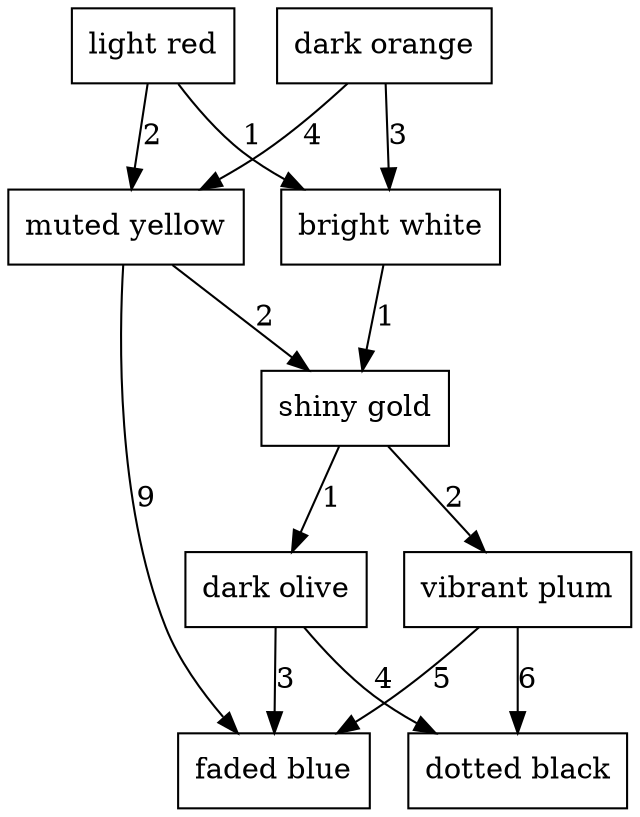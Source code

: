 digraph g {
  node [shape=box];
"light red" -> "bright white" [ label = "1" ];
"light red" -> "muted yellow" [ label = "2" ];
"dark orange" -> "bright white" [ label = "3" ];
"dark orange" -> "muted yellow" [ label = "4" ];
"bright white" -> "shiny gold" [ label = "1" ];
"muted yellow" -> "shiny gold" [ label = "2" ];
"muted yellow" -> "faded blue" [ label = "9" ];
"shiny gold" -> "dark olive" [ label = "1" ];
"shiny gold" -> "vibrant plum" [ label = "2" ];
"dark olive" -> "faded blue" [ label = "3" ];
"dark olive" -> "dotted black" [ label = "4" ];
"vibrant plum" -> "faded blue" [ label = "5" ];
"vibrant plum" -> "dotted black" [ label = "6" ];
}
